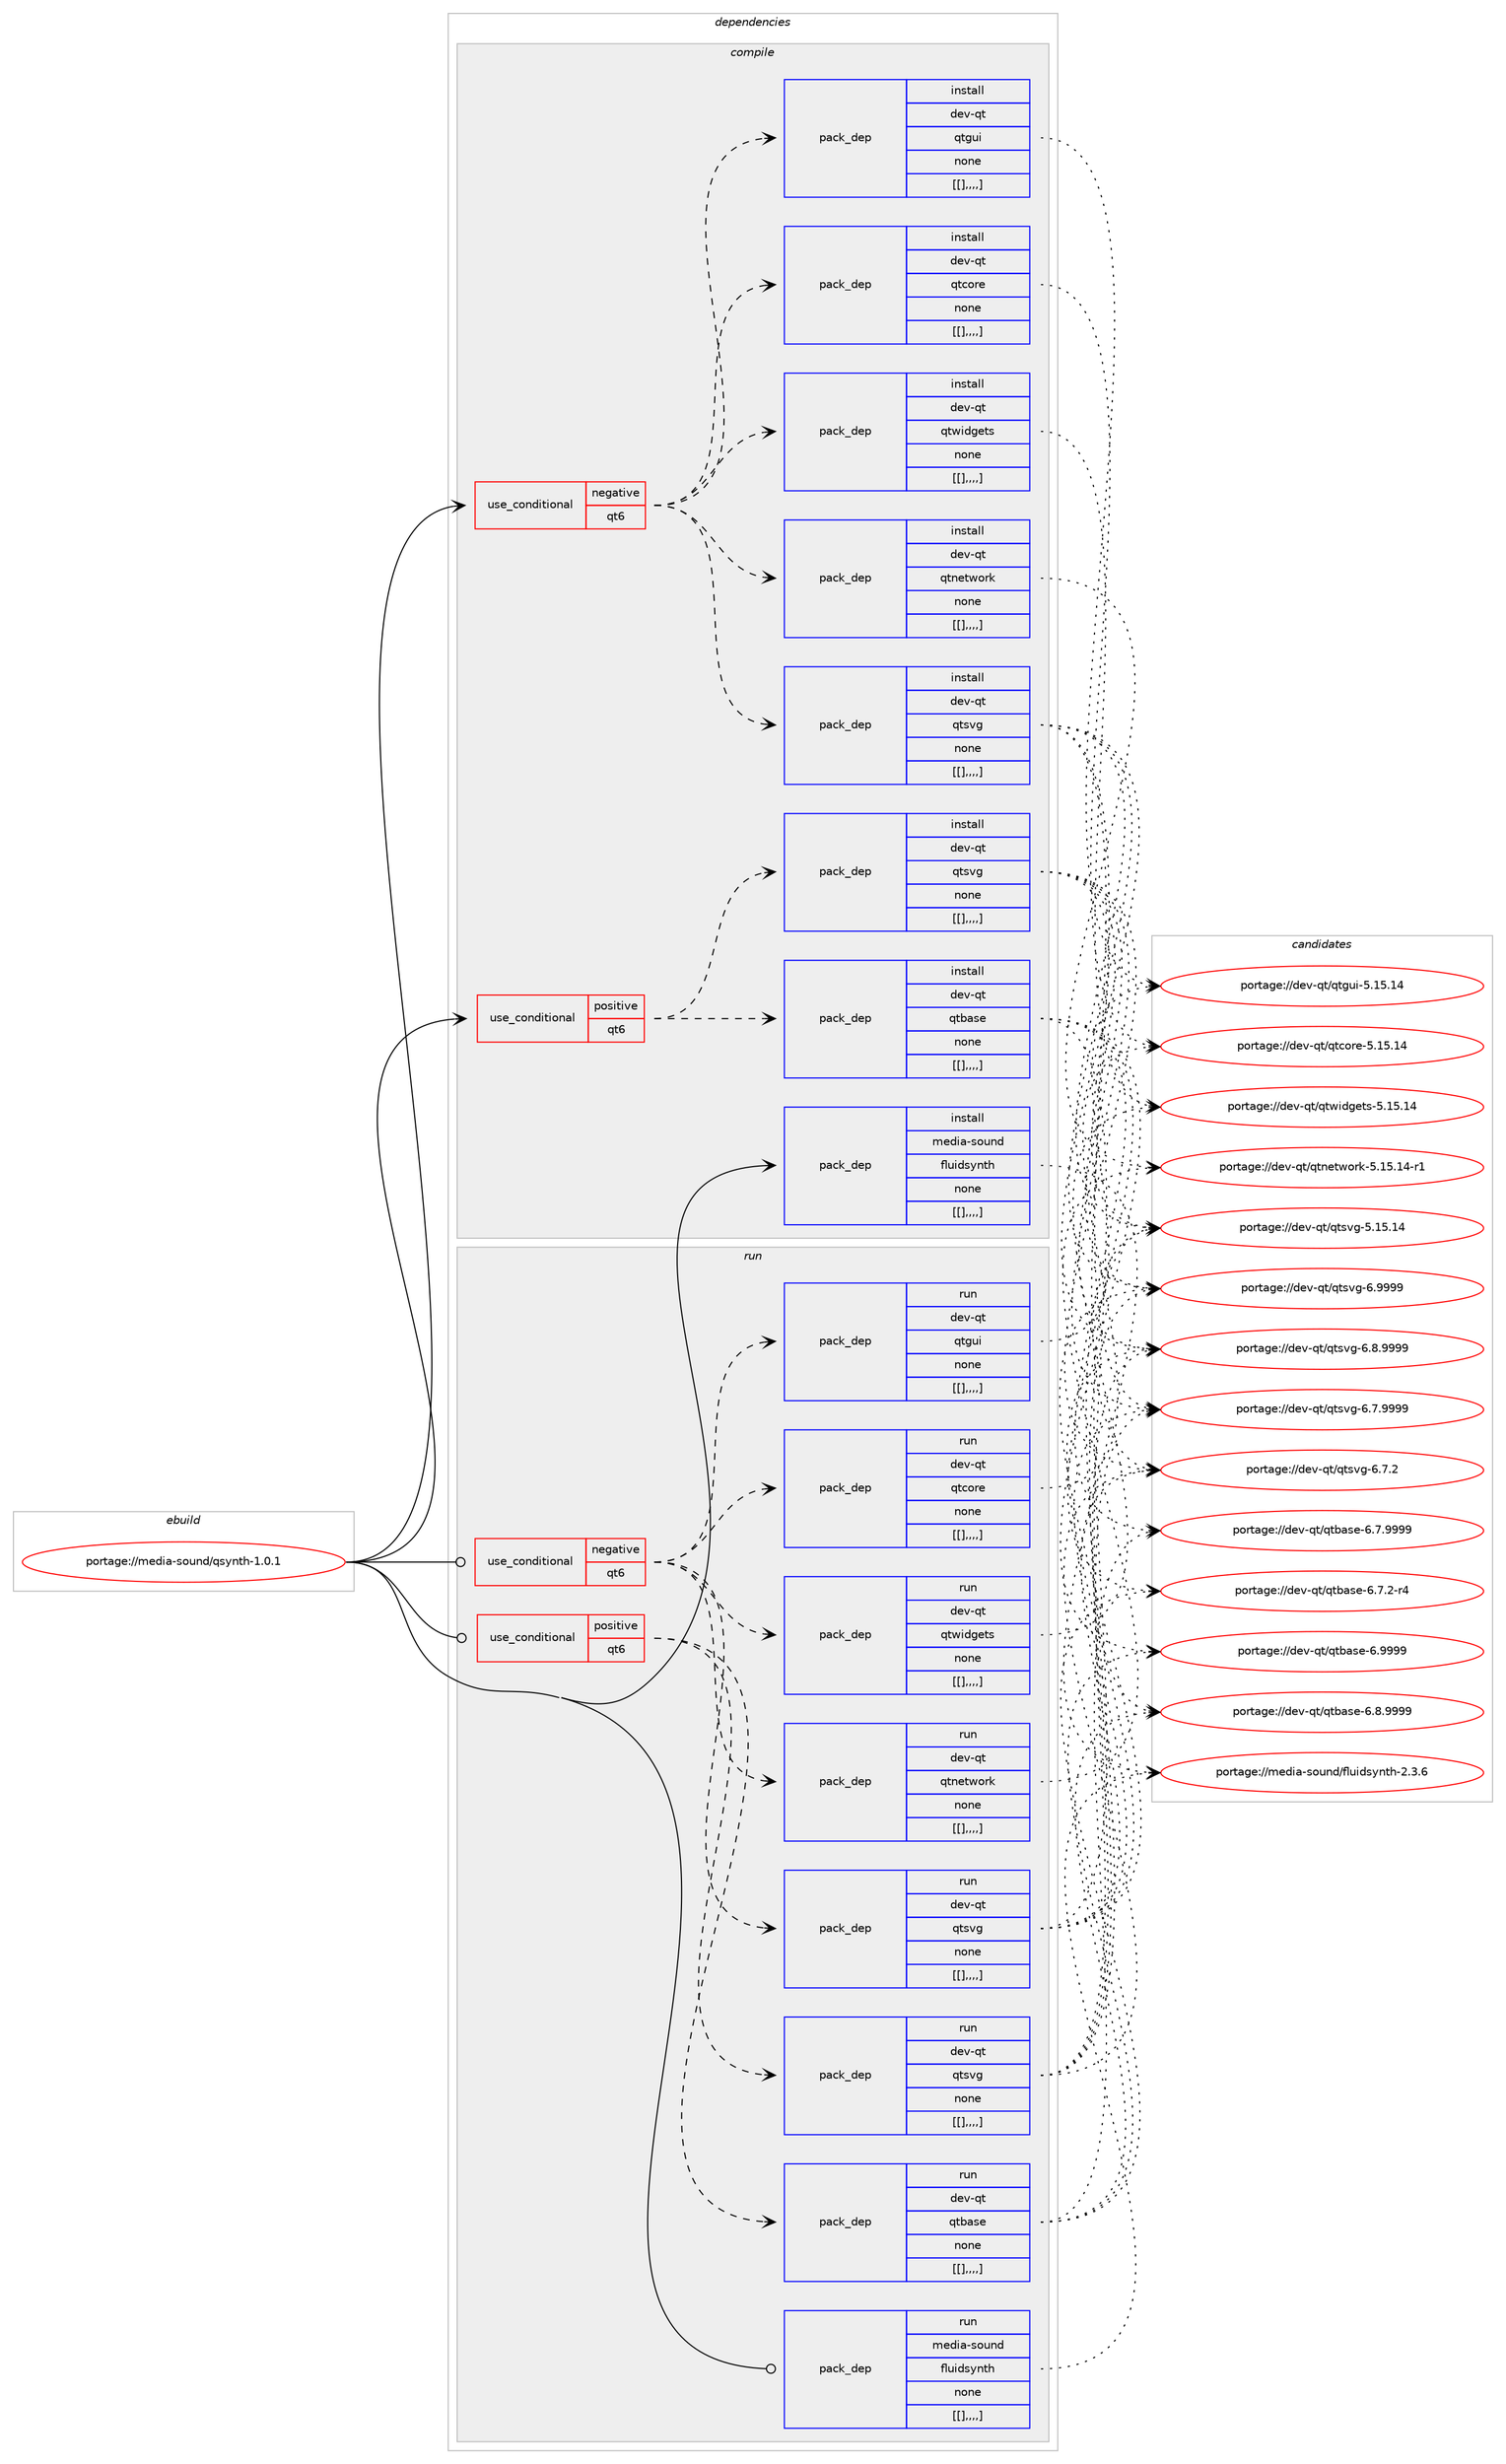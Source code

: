 digraph prolog {

# *************
# Graph options
# *************

newrank=true;
concentrate=true;
compound=true;
graph [rankdir=LR,fontname=Helvetica,fontsize=10,ranksep=1.5];#, ranksep=2.5, nodesep=0.2];
edge  [arrowhead=vee];
node  [fontname=Helvetica,fontsize=10];

# **********
# The ebuild
# **********

subgraph cluster_leftcol {
color=gray;
label=<<i>ebuild</i>>;
id [label="portage://media-sound/qsynth-1.0.1", color=red, width=4, href="../media-sound/qsynth-1.0.1.svg"];
}

# ****************
# The dependencies
# ****************

subgraph cluster_midcol {
color=gray;
label=<<i>dependencies</i>>;
subgraph cluster_compile {
fillcolor="#eeeeee";
style=filled;
label=<<i>compile</i>>;
subgraph cond85177 {
dependency331411 [label=<<TABLE BORDER="0" CELLBORDER="1" CELLSPACING="0" CELLPADDING="4"><TR><TD ROWSPAN="3" CELLPADDING="10">use_conditional</TD></TR><TR><TD>negative</TD></TR><TR><TD>qt6</TD></TR></TABLE>>, shape=none, color=red];
subgraph pack243721 {
dependency331412 [label=<<TABLE BORDER="0" CELLBORDER="1" CELLSPACING="0" CELLPADDING="4" WIDTH="220"><TR><TD ROWSPAN="6" CELLPADDING="30">pack_dep</TD></TR><TR><TD WIDTH="110">install</TD></TR><TR><TD>dev-qt</TD></TR><TR><TD>qtcore</TD></TR><TR><TD>none</TD></TR><TR><TD>[[],,,,]</TD></TR></TABLE>>, shape=none, color=blue];
}
dependency331411:e -> dependency331412:w [weight=20,style="dashed",arrowhead="vee"];
subgraph pack243722 {
dependency331413 [label=<<TABLE BORDER="0" CELLBORDER="1" CELLSPACING="0" CELLPADDING="4" WIDTH="220"><TR><TD ROWSPAN="6" CELLPADDING="30">pack_dep</TD></TR><TR><TD WIDTH="110">install</TD></TR><TR><TD>dev-qt</TD></TR><TR><TD>qtgui</TD></TR><TR><TD>none</TD></TR><TR><TD>[[],,,,]</TD></TR></TABLE>>, shape=none, color=blue];
}
dependency331411:e -> dependency331413:w [weight=20,style="dashed",arrowhead="vee"];
subgraph pack243723 {
dependency331414 [label=<<TABLE BORDER="0" CELLBORDER="1" CELLSPACING="0" CELLPADDING="4" WIDTH="220"><TR><TD ROWSPAN="6" CELLPADDING="30">pack_dep</TD></TR><TR><TD WIDTH="110">install</TD></TR><TR><TD>dev-qt</TD></TR><TR><TD>qtnetwork</TD></TR><TR><TD>none</TD></TR><TR><TD>[[],,,,]</TD></TR></TABLE>>, shape=none, color=blue];
}
dependency331411:e -> dependency331414:w [weight=20,style="dashed",arrowhead="vee"];
subgraph pack243724 {
dependency331415 [label=<<TABLE BORDER="0" CELLBORDER="1" CELLSPACING="0" CELLPADDING="4" WIDTH="220"><TR><TD ROWSPAN="6" CELLPADDING="30">pack_dep</TD></TR><TR><TD WIDTH="110">install</TD></TR><TR><TD>dev-qt</TD></TR><TR><TD>qtsvg</TD></TR><TR><TD>none</TD></TR><TR><TD>[[],,,,]</TD></TR></TABLE>>, shape=none, color=blue];
}
dependency331411:e -> dependency331415:w [weight=20,style="dashed",arrowhead="vee"];
subgraph pack243725 {
dependency331416 [label=<<TABLE BORDER="0" CELLBORDER="1" CELLSPACING="0" CELLPADDING="4" WIDTH="220"><TR><TD ROWSPAN="6" CELLPADDING="30">pack_dep</TD></TR><TR><TD WIDTH="110">install</TD></TR><TR><TD>dev-qt</TD></TR><TR><TD>qtwidgets</TD></TR><TR><TD>none</TD></TR><TR><TD>[[],,,,]</TD></TR></TABLE>>, shape=none, color=blue];
}
dependency331411:e -> dependency331416:w [weight=20,style="dashed",arrowhead="vee"];
}
id:e -> dependency331411:w [weight=20,style="solid",arrowhead="vee"];
subgraph cond85178 {
dependency331417 [label=<<TABLE BORDER="0" CELLBORDER="1" CELLSPACING="0" CELLPADDING="4"><TR><TD ROWSPAN="3" CELLPADDING="10">use_conditional</TD></TR><TR><TD>positive</TD></TR><TR><TD>qt6</TD></TR></TABLE>>, shape=none, color=red];
subgraph pack243726 {
dependency331418 [label=<<TABLE BORDER="0" CELLBORDER="1" CELLSPACING="0" CELLPADDING="4" WIDTH="220"><TR><TD ROWSPAN="6" CELLPADDING="30">pack_dep</TD></TR><TR><TD WIDTH="110">install</TD></TR><TR><TD>dev-qt</TD></TR><TR><TD>qtbase</TD></TR><TR><TD>none</TD></TR><TR><TD>[[],,,,]</TD></TR></TABLE>>, shape=none, color=blue];
}
dependency331417:e -> dependency331418:w [weight=20,style="dashed",arrowhead="vee"];
subgraph pack243727 {
dependency331419 [label=<<TABLE BORDER="0" CELLBORDER="1" CELLSPACING="0" CELLPADDING="4" WIDTH="220"><TR><TD ROWSPAN="6" CELLPADDING="30">pack_dep</TD></TR><TR><TD WIDTH="110">install</TD></TR><TR><TD>dev-qt</TD></TR><TR><TD>qtsvg</TD></TR><TR><TD>none</TD></TR><TR><TD>[[],,,,]</TD></TR></TABLE>>, shape=none, color=blue];
}
dependency331417:e -> dependency331419:w [weight=20,style="dashed",arrowhead="vee"];
}
id:e -> dependency331417:w [weight=20,style="solid",arrowhead="vee"];
subgraph pack243728 {
dependency331420 [label=<<TABLE BORDER="0" CELLBORDER="1" CELLSPACING="0" CELLPADDING="4" WIDTH="220"><TR><TD ROWSPAN="6" CELLPADDING="30">pack_dep</TD></TR><TR><TD WIDTH="110">install</TD></TR><TR><TD>media-sound</TD></TR><TR><TD>fluidsynth</TD></TR><TR><TD>none</TD></TR><TR><TD>[[],,,,]</TD></TR></TABLE>>, shape=none, color=blue];
}
id:e -> dependency331420:w [weight=20,style="solid",arrowhead="vee"];
}
subgraph cluster_compileandrun {
fillcolor="#eeeeee";
style=filled;
label=<<i>compile and run</i>>;
}
subgraph cluster_run {
fillcolor="#eeeeee";
style=filled;
label=<<i>run</i>>;
subgraph cond85179 {
dependency331421 [label=<<TABLE BORDER="0" CELLBORDER="1" CELLSPACING="0" CELLPADDING="4"><TR><TD ROWSPAN="3" CELLPADDING="10">use_conditional</TD></TR><TR><TD>negative</TD></TR><TR><TD>qt6</TD></TR></TABLE>>, shape=none, color=red];
subgraph pack243729 {
dependency331422 [label=<<TABLE BORDER="0" CELLBORDER="1" CELLSPACING="0" CELLPADDING="4" WIDTH="220"><TR><TD ROWSPAN="6" CELLPADDING="30">pack_dep</TD></TR><TR><TD WIDTH="110">run</TD></TR><TR><TD>dev-qt</TD></TR><TR><TD>qtcore</TD></TR><TR><TD>none</TD></TR><TR><TD>[[],,,,]</TD></TR></TABLE>>, shape=none, color=blue];
}
dependency331421:e -> dependency331422:w [weight=20,style="dashed",arrowhead="vee"];
subgraph pack243730 {
dependency331423 [label=<<TABLE BORDER="0" CELLBORDER="1" CELLSPACING="0" CELLPADDING="4" WIDTH="220"><TR><TD ROWSPAN="6" CELLPADDING="30">pack_dep</TD></TR><TR><TD WIDTH="110">run</TD></TR><TR><TD>dev-qt</TD></TR><TR><TD>qtgui</TD></TR><TR><TD>none</TD></TR><TR><TD>[[],,,,]</TD></TR></TABLE>>, shape=none, color=blue];
}
dependency331421:e -> dependency331423:w [weight=20,style="dashed",arrowhead="vee"];
subgraph pack243731 {
dependency331424 [label=<<TABLE BORDER="0" CELLBORDER="1" CELLSPACING="0" CELLPADDING="4" WIDTH="220"><TR><TD ROWSPAN="6" CELLPADDING="30">pack_dep</TD></TR><TR><TD WIDTH="110">run</TD></TR><TR><TD>dev-qt</TD></TR><TR><TD>qtnetwork</TD></TR><TR><TD>none</TD></TR><TR><TD>[[],,,,]</TD></TR></TABLE>>, shape=none, color=blue];
}
dependency331421:e -> dependency331424:w [weight=20,style="dashed",arrowhead="vee"];
subgraph pack243732 {
dependency331425 [label=<<TABLE BORDER="0" CELLBORDER="1" CELLSPACING="0" CELLPADDING="4" WIDTH="220"><TR><TD ROWSPAN="6" CELLPADDING="30">pack_dep</TD></TR><TR><TD WIDTH="110">run</TD></TR><TR><TD>dev-qt</TD></TR><TR><TD>qtsvg</TD></TR><TR><TD>none</TD></TR><TR><TD>[[],,,,]</TD></TR></TABLE>>, shape=none, color=blue];
}
dependency331421:e -> dependency331425:w [weight=20,style="dashed",arrowhead="vee"];
subgraph pack243733 {
dependency331426 [label=<<TABLE BORDER="0" CELLBORDER="1" CELLSPACING="0" CELLPADDING="4" WIDTH="220"><TR><TD ROWSPAN="6" CELLPADDING="30">pack_dep</TD></TR><TR><TD WIDTH="110">run</TD></TR><TR><TD>dev-qt</TD></TR><TR><TD>qtwidgets</TD></TR><TR><TD>none</TD></TR><TR><TD>[[],,,,]</TD></TR></TABLE>>, shape=none, color=blue];
}
dependency331421:e -> dependency331426:w [weight=20,style="dashed",arrowhead="vee"];
}
id:e -> dependency331421:w [weight=20,style="solid",arrowhead="odot"];
subgraph cond85180 {
dependency331427 [label=<<TABLE BORDER="0" CELLBORDER="1" CELLSPACING="0" CELLPADDING="4"><TR><TD ROWSPAN="3" CELLPADDING="10">use_conditional</TD></TR><TR><TD>positive</TD></TR><TR><TD>qt6</TD></TR></TABLE>>, shape=none, color=red];
subgraph pack243734 {
dependency331428 [label=<<TABLE BORDER="0" CELLBORDER="1" CELLSPACING="0" CELLPADDING="4" WIDTH="220"><TR><TD ROWSPAN="6" CELLPADDING="30">pack_dep</TD></TR><TR><TD WIDTH="110">run</TD></TR><TR><TD>dev-qt</TD></TR><TR><TD>qtbase</TD></TR><TR><TD>none</TD></TR><TR><TD>[[],,,,]</TD></TR></TABLE>>, shape=none, color=blue];
}
dependency331427:e -> dependency331428:w [weight=20,style="dashed",arrowhead="vee"];
subgraph pack243735 {
dependency331429 [label=<<TABLE BORDER="0" CELLBORDER="1" CELLSPACING="0" CELLPADDING="4" WIDTH="220"><TR><TD ROWSPAN="6" CELLPADDING="30">pack_dep</TD></TR><TR><TD WIDTH="110">run</TD></TR><TR><TD>dev-qt</TD></TR><TR><TD>qtsvg</TD></TR><TR><TD>none</TD></TR><TR><TD>[[],,,,]</TD></TR></TABLE>>, shape=none, color=blue];
}
dependency331427:e -> dependency331429:w [weight=20,style="dashed",arrowhead="vee"];
}
id:e -> dependency331427:w [weight=20,style="solid",arrowhead="odot"];
subgraph pack243736 {
dependency331430 [label=<<TABLE BORDER="0" CELLBORDER="1" CELLSPACING="0" CELLPADDING="4" WIDTH="220"><TR><TD ROWSPAN="6" CELLPADDING="30">pack_dep</TD></TR><TR><TD WIDTH="110">run</TD></TR><TR><TD>media-sound</TD></TR><TR><TD>fluidsynth</TD></TR><TR><TD>none</TD></TR><TR><TD>[[],,,,]</TD></TR></TABLE>>, shape=none, color=blue];
}
id:e -> dependency331430:w [weight=20,style="solid",arrowhead="odot"];
}
}

# **************
# The candidates
# **************

subgraph cluster_choices {
rank=same;
color=gray;
label=<<i>candidates</i>>;

subgraph choice243721 {
color=black;
nodesep=1;
choice1001011184511311647113116991111141014553464953464952 [label="portage://dev-qt/qtcore-5.15.14", color=red, width=4,href="../dev-qt/qtcore-5.15.14.svg"];
dependency331412:e -> choice1001011184511311647113116991111141014553464953464952:w [style=dotted,weight="100"];
}
subgraph choice243722 {
color=black;
nodesep=1;
choice10010111845113116471131161031171054553464953464952 [label="portage://dev-qt/qtgui-5.15.14", color=red, width=4,href="../dev-qt/qtgui-5.15.14.svg"];
dependency331413:e -> choice10010111845113116471131161031171054553464953464952:w [style=dotted,weight="100"];
}
subgraph choice243723 {
color=black;
nodesep=1;
choice100101118451131164711311611010111611911111410745534649534649524511449 [label="portage://dev-qt/qtnetwork-5.15.14-r1", color=red, width=4,href="../dev-qt/qtnetwork-5.15.14-r1.svg"];
dependency331414:e -> choice100101118451131164711311611010111611911111410745534649534649524511449:w [style=dotted,weight="100"];
}
subgraph choice243724 {
color=black;
nodesep=1;
choice100101118451131164711311611511810345544657575757 [label="portage://dev-qt/qtsvg-6.9999", color=red, width=4,href="../dev-qt/qtsvg-6.9999.svg"];
choice1001011184511311647113116115118103455446564657575757 [label="portage://dev-qt/qtsvg-6.8.9999", color=red, width=4,href="../dev-qt/qtsvg-6.8.9999.svg"];
choice1001011184511311647113116115118103455446554657575757 [label="portage://dev-qt/qtsvg-6.7.9999", color=red, width=4,href="../dev-qt/qtsvg-6.7.9999.svg"];
choice1001011184511311647113116115118103455446554650 [label="portage://dev-qt/qtsvg-6.7.2", color=red, width=4,href="../dev-qt/qtsvg-6.7.2.svg"];
choice10010111845113116471131161151181034553464953464952 [label="portage://dev-qt/qtsvg-5.15.14", color=red, width=4,href="../dev-qt/qtsvg-5.15.14.svg"];
dependency331415:e -> choice100101118451131164711311611511810345544657575757:w [style=dotted,weight="100"];
dependency331415:e -> choice1001011184511311647113116115118103455446564657575757:w [style=dotted,weight="100"];
dependency331415:e -> choice1001011184511311647113116115118103455446554657575757:w [style=dotted,weight="100"];
dependency331415:e -> choice1001011184511311647113116115118103455446554650:w [style=dotted,weight="100"];
dependency331415:e -> choice10010111845113116471131161151181034553464953464952:w [style=dotted,weight="100"];
}
subgraph choice243725 {
color=black;
nodesep=1;
choice10010111845113116471131161191051001031011161154553464953464952 [label="portage://dev-qt/qtwidgets-5.15.14", color=red, width=4,href="../dev-qt/qtwidgets-5.15.14.svg"];
dependency331416:e -> choice10010111845113116471131161191051001031011161154553464953464952:w [style=dotted,weight="100"];
}
subgraph choice243726 {
color=black;
nodesep=1;
choice1001011184511311647113116989711510145544657575757 [label="portage://dev-qt/qtbase-6.9999", color=red, width=4,href="../dev-qt/qtbase-6.9999.svg"];
choice10010111845113116471131169897115101455446564657575757 [label="portage://dev-qt/qtbase-6.8.9999", color=red, width=4,href="../dev-qt/qtbase-6.8.9999.svg"];
choice10010111845113116471131169897115101455446554657575757 [label="portage://dev-qt/qtbase-6.7.9999", color=red, width=4,href="../dev-qt/qtbase-6.7.9999.svg"];
choice100101118451131164711311698971151014554465546504511452 [label="portage://dev-qt/qtbase-6.7.2-r4", color=red, width=4,href="../dev-qt/qtbase-6.7.2-r4.svg"];
dependency331418:e -> choice1001011184511311647113116989711510145544657575757:w [style=dotted,weight="100"];
dependency331418:e -> choice10010111845113116471131169897115101455446564657575757:w [style=dotted,weight="100"];
dependency331418:e -> choice10010111845113116471131169897115101455446554657575757:w [style=dotted,weight="100"];
dependency331418:e -> choice100101118451131164711311698971151014554465546504511452:w [style=dotted,weight="100"];
}
subgraph choice243727 {
color=black;
nodesep=1;
choice100101118451131164711311611511810345544657575757 [label="portage://dev-qt/qtsvg-6.9999", color=red, width=4,href="../dev-qt/qtsvg-6.9999.svg"];
choice1001011184511311647113116115118103455446564657575757 [label="portage://dev-qt/qtsvg-6.8.9999", color=red, width=4,href="../dev-qt/qtsvg-6.8.9999.svg"];
choice1001011184511311647113116115118103455446554657575757 [label="portage://dev-qt/qtsvg-6.7.9999", color=red, width=4,href="../dev-qt/qtsvg-6.7.9999.svg"];
choice1001011184511311647113116115118103455446554650 [label="portage://dev-qt/qtsvg-6.7.2", color=red, width=4,href="../dev-qt/qtsvg-6.7.2.svg"];
choice10010111845113116471131161151181034553464953464952 [label="portage://dev-qt/qtsvg-5.15.14", color=red, width=4,href="../dev-qt/qtsvg-5.15.14.svg"];
dependency331419:e -> choice100101118451131164711311611511810345544657575757:w [style=dotted,weight="100"];
dependency331419:e -> choice1001011184511311647113116115118103455446564657575757:w [style=dotted,weight="100"];
dependency331419:e -> choice1001011184511311647113116115118103455446554657575757:w [style=dotted,weight="100"];
dependency331419:e -> choice1001011184511311647113116115118103455446554650:w [style=dotted,weight="100"];
dependency331419:e -> choice10010111845113116471131161151181034553464953464952:w [style=dotted,weight="100"];
}
subgraph choice243728 {
color=black;
nodesep=1;
choice109101100105974511511111711010047102108117105100115121110116104455046514654 [label="portage://media-sound/fluidsynth-2.3.6", color=red, width=4,href="../media-sound/fluidsynth-2.3.6.svg"];
dependency331420:e -> choice109101100105974511511111711010047102108117105100115121110116104455046514654:w [style=dotted,weight="100"];
}
subgraph choice243729 {
color=black;
nodesep=1;
choice1001011184511311647113116991111141014553464953464952 [label="portage://dev-qt/qtcore-5.15.14", color=red, width=4,href="../dev-qt/qtcore-5.15.14.svg"];
dependency331422:e -> choice1001011184511311647113116991111141014553464953464952:w [style=dotted,weight="100"];
}
subgraph choice243730 {
color=black;
nodesep=1;
choice10010111845113116471131161031171054553464953464952 [label="portage://dev-qt/qtgui-5.15.14", color=red, width=4,href="../dev-qt/qtgui-5.15.14.svg"];
dependency331423:e -> choice10010111845113116471131161031171054553464953464952:w [style=dotted,weight="100"];
}
subgraph choice243731 {
color=black;
nodesep=1;
choice100101118451131164711311611010111611911111410745534649534649524511449 [label="portage://dev-qt/qtnetwork-5.15.14-r1", color=red, width=4,href="../dev-qt/qtnetwork-5.15.14-r1.svg"];
dependency331424:e -> choice100101118451131164711311611010111611911111410745534649534649524511449:w [style=dotted,weight="100"];
}
subgraph choice243732 {
color=black;
nodesep=1;
choice100101118451131164711311611511810345544657575757 [label="portage://dev-qt/qtsvg-6.9999", color=red, width=4,href="../dev-qt/qtsvg-6.9999.svg"];
choice1001011184511311647113116115118103455446564657575757 [label="portage://dev-qt/qtsvg-6.8.9999", color=red, width=4,href="../dev-qt/qtsvg-6.8.9999.svg"];
choice1001011184511311647113116115118103455446554657575757 [label="portage://dev-qt/qtsvg-6.7.9999", color=red, width=4,href="../dev-qt/qtsvg-6.7.9999.svg"];
choice1001011184511311647113116115118103455446554650 [label="portage://dev-qt/qtsvg-6.7.2", color=red, width=4,href="../dev-qt/qtsvg-6.7.2.svg"];
choice10010111845113116471131161151181034553464953464952 [label="portage://dev-qt/qtsvg-5.15.14", color=red, width=4,href="../dev-qt/qtsvg-5.15.14.svg"];
dependency331425:e -> choice100101118451131164711311611511810345544657575757:w [style=dotted,weight="100"];
dependency331425:e -> choice1001011184511311647113116115118103455446564657575757:w [style=dotted,weight="100"];
dependency331425:e -> choice1001011184511311647113116115118103455446554657575757:w [style=dotted,weight="100"];
dependency331425:e -> choice1001011184511311647113116115118103455446554650:w [style=dotted,weight="100"];
dependency331425:e -> choice10010111845113116471131161151181034553464953464952:w [style=dotted,weight="100"];
}
subgraph choice243733 {
color=black;
nodesep=1;
choice10010111845113116471131161191051001031011161154553464953464952 [label="portage://dev-qt/qtwidgets-5.15.14", color=red, width=4,href="../dev-qt/qtwidgets-5.15.14.svg"];
dependency331426:e -> choice10010111845113116471131161191051001031011161154553464953464952:w [style=dotted,weight="100"];
}
subgraph choice243734 {
color=black;
nodesep=1;
choice1001011184511311647113116989711510145544657575757 [label="portage://dev-qt/qtbase-6.9999", color=red, width=4,href="../dev-qt/qtbase-6.9999.svg"];
choice10010111845113116471131169897115101455446564657575757 [label="portage://dev-qt/qtbase-6.8.9999", color=red, width=4,href="../dev-qt/qtbase-6.8.9999.svg"];
choice10010111845113116471131169897115101455446554657575757 [label="portage://dev-qt/qtbase-6.7.9999", color=red, width=4,href="../dev-qt/qtbase-6.7.9999.svg"];
choice100101118451131164711311698971151014554465546504511452 [label="portage://dev-qt/qtbase-6.7.2-r4", color=red, width=4,href="../dev-qt/qtbase-6.7.2-r4.svg"];
dependency331428:e -> choice1001011184511311647113116989711510145544657575757:w [style=dotted,weight="100"];
dependency331428:e -> choice10010111845113116471131169897115101455446564657575757:w [style=dotted,weight="100"];
dependency331428:e -> choice10010111845113116471131169897115101455446554657575757:w [style=dotted,weight="100"];
dependency331428:e -> choice100101118451131164711311698971151014554465546504511452:w [style=dotted,weight="100"];
}
subgraph choice243735 {
color=black;
nodesep=1;
choice100101118451131164711311611511810345544657575757 [label="portage://dev-qt/qtsvg-6.9999", color=red, width=4,href="../dev-qt/qtsvg-6.9999.svg"];
choice1001011184511311647113116115118103455446564657575757 [label="portage://dev-qt/qtsvg-6.8.9999", color=red, width=4,href="../dev-qt/qtsvg-6.8.9999.svg"];
choice1001011184511311647113116115118103455446554657575757 [label="portage://dev-qt/qtsvg-6.7.9999", color=red, width=4,href="../dev-qt/qtsvg-6.7.9999.svg"];
choice1001011184511311647113116115118103455446554650 [label="portage://dev-qt/qtsvg-6.7.2", color=red, width=4,href="../dev-qt/qtsvg-6.7.2.svg"];
choice10010111845113116471131161151181034553464953464952 [label="portage://dev-qt/qtsvg-5.15.14", color=red, width=4,href="../dev-qt/qtsvg-5.15.14.svg"];
dependency331429:e -> choice100101118451131164711311611511810345544657575757:w [style=dotted,weight="100"];
dependency331429:e -> choice1001011184511311647113116115118103455446564657575757:w [style=dotted,weight="100"];
dependency331429:e -> choice1001011184511311647113116115118103455446554657575757:w [style=dotted,weight="100"];
dependency331429:e -> choice1001011184511311647113116115118103455446554650:w [style=dotted,weight="100"];
dependency331429:e -> choice10010111845113116471131161151181034553464953464952:w [style=dotted,weight="100"];
}
subgraph choice243736 {
color=black;
nodesep=1;
choice109101100105974511511111711010047102108117105100115121110116104455046514654 [label="portage://media-sound/fluidsynth-2.3.6", color=red, width=4,href="../media-sound/fluidsynth-2.3.6.svg"];
dependency331430:e -> choice109101100105974511511111711010047102108117105100115121110116104455046514654:w [style=dotted,weight="100"];
}
}

}

